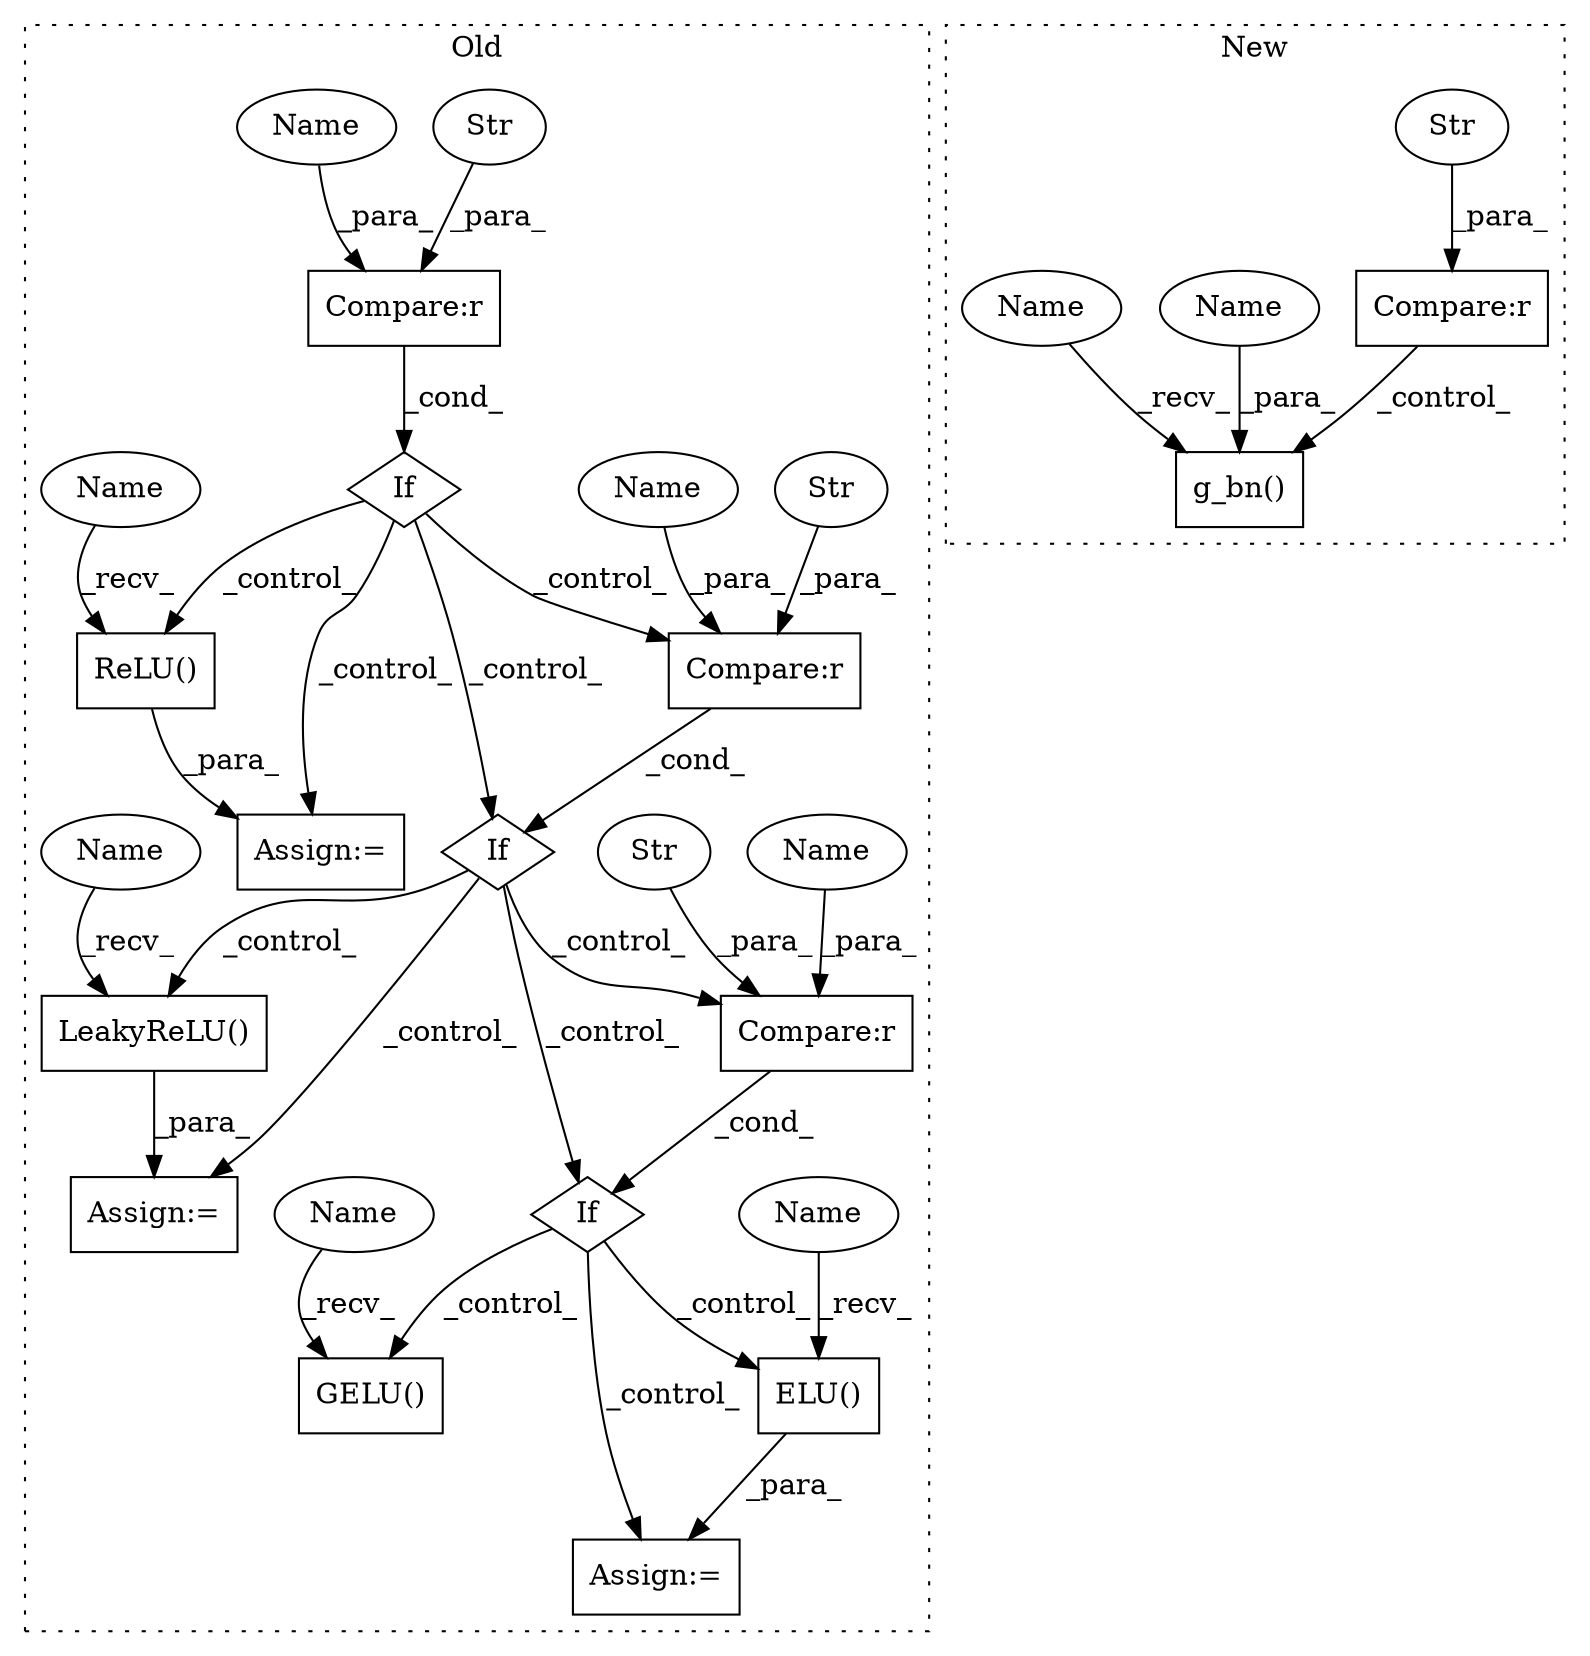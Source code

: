 digraph G {
subgraph cluster0 {
1 [label="ELU()" a="75" s="1479" l="31" shape="box"];
3 [label="If" a="96" s="1211,1237" l="3,14" shape="diamond"];
4 [label="LeakyReLU()" a="75" s="1365" l="46" shape="box"];
5 [label="If" a="96" s="1304,1333" l="0,14" shape="diamond"];
6 [label="GELU()" a="75" s="1579" l="9" shape="box"];
7 [label="If" a="96" s="1425,1447" l="0,14" shape="diamond"];
8 [label="Compare:r" a="40" s="1425" l="22" shape="box"];
9 [label="Str" a="66" s="1442" l="5" shape="ellipse"];
12 [label="Compare:r" a="40" s="1304" l="29" shape="box"];
13 [label="Str" a="66" s="1321" l="12" shape="ellipse"];
14 [label="Compare:r" a="40" s="1214" l="23" shape="box"];
15 [label="Str" a="66" s="1231" l="6" shape="ellipse"];
16 [label="Assign:=" a="68" s="1266" l="3" shape="box"];
17 [label="Assign:=" a="68" s="1362" l="3" shape="box"];
18 [label="Assign:=" a="68" s="1476" l="3" shape="box"];
19 [label="ReLU()" a="75" s="1269" l="21" shape="box"];
22 [label="Name" a="87" s="1579" l="2" shape="ellipse"];
23 [label="Name" a="87" s="1479" l="2" shape="ellipse"];
24 [label="Name" a="87" s="1269" l="2" shape="ellipse"];
25 [label="Name" a="87" s="1365" l="2" shape="ellipse"];
26 [label="Name" a="87" s="1304" l="13" shape="ellipse"];
27 [label="Name" a="87" s="1214" l="13" shape="ellipse"];
28 [label="Name" a="87" s="1425" l="13" shape="ellipse"];
label = "Old";
style="dotted";
}
subgraph cluster1 {
2 [label="g_bn()" a="75" s="983,1030" l="13,1" shape="box"];
10 [label="Compare:r" a="40" s="833" l="24" shape="box"];
11 [label="Str" a="66" s="852" l="5" shape="ellipse"];
20 [label="Name" a="87" s="1023" l="7" shape="ellipse"];
21 [label="Name" a="87" s="983" l="7" shape="ellipse"];
label = "New";
style="dotted";
}
1 -> 18 [label="_para_"];
3 -> 5 [label="_control_"];
3 -> 16 [label="_control_"];
3 -> 19 [label="_control_"];
3 -> 12 [label="_control_"];
4 -> 17 [label="_para_"];
5 -> 7 [label="_control_"];
5 -> 4 [label="_control_"];
5 -> 17 [label="_control_"];
5 -> 8 [label="_control_"];
7 -> 18 [label="_control_"];
7 -> 6 [label="_control_"];
7 -> 1 [label="_control_"];
8 -> 7 [label="_cond_"];
9 -> 8 [label="_para_"];
10 -> 2 [label="_control_"];
11 -> 10 [label="_para_"];
12 -> 5 [label="_cond_"];
13 -> 12 [label="_para_"];
14 -> 3 [label="_cond_"];
15 -> 14 [label="_para_"];
19 -> 16 [label="_para_"];
20 -> 2 [label="_para_"];
21 -> 2 [label="_recv_"];
22 -> 6 [label="_recv_"];
23 -> 1 [label="_recv_"];
24 -> 19 [label="_recv_"];
25 -> 4 [label="_recv_"];
26 -> 12 [label="_para_"];
27 -> 14 [label="_para_"];
28 -> 8 [label="_para_"];
}